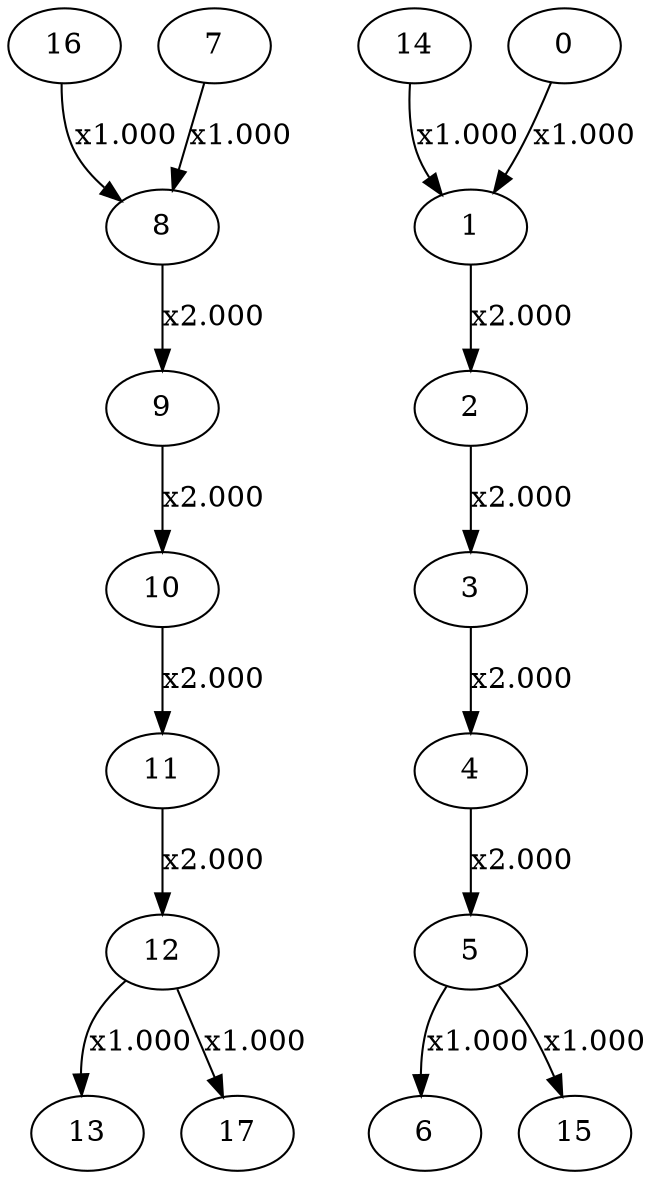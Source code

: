 digraph {
8 -> 9 [label="x2.000"]
16 -> 8 [label="x1.000"]
9 -> 10 [label="x2.000"]
14 -> 1 [label="x1.000"]
2 -> 3 [label="x2.000"]
1 -> 2 [label="x2.000"]
12 -> 13 [label="x1.000"]
12 -> 17 [label="x1.000"]
7 -> 8 [label="x1.000"]
3 -> 4 [label="x2.000"]
10 -> 11 [label="x2.000"]
0 -> 1 [label="x1.000"]
5 -> 6 [label="x1.000"]
5 -> 15 [label="x1.000"]
11 -> 12 [label="x2.000"]
4 -> 5 [label="x2.000"]
}